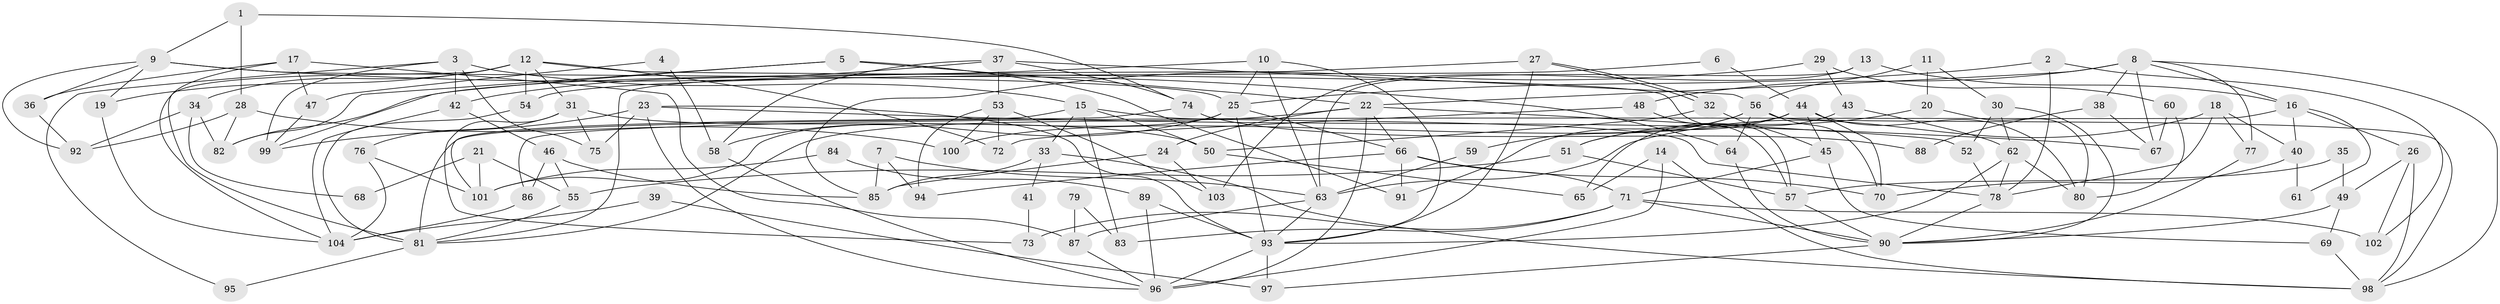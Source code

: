 // Generated by graph-tools (version 1.1) at 2025/50/03/09/25 03:50:14]
// undirected, 104 vertices, 208 edges
graph export_dot {
graph [start="1"]
  node [color=gray90,style=filled];
  1;
  2;
  3;
  4;
  5;
  6;
  7;
  8;
  9;
  10;
  11;
  12;
  13;
  14;
  15;
  16;
  17;
  18;
  19;
  20;
  21;
  22;
  23;
  24;
  25;
  26;
  27;
  28;
  29;
  30;
  31;
  32;
  33;
  34;
  35;
  36;
  37;
  38;
  39;
  40;
  41;
  42;
  43;
  44;
  45;
  46;
  47;
  48;
  49;
  50;
  51;
  52;
  53;
  54;
  55;
  56;
  57;
  58;
  59;
  60;
  61;
  62;
  63;
  64;
  65;
  66;
  67;
  68;
  69;
  70;
  71;
  72;
  73;
  74;
  75;
  76;
  77;
  78;
  79;
  80;
  81;
  82;
  83;
  84;
  85;
  86;
  87;
  88;
  89;
  90;
  91;
  92;
  93;
  94;
  95;
  96;
  97;
  98;
  99;
  100;
  101;
  102;
  103;
  104;
  1 -- 74;
  1 -- 9;
  1 -- 28;
  2 -- 78;
  2 -- 25;
  2 -- 102;
  3 -- 99;
  3 -- 42;
  3 -- 15;
  3 -- 75;
  3 -- 95;
  4 -- 58;
  4 -- 47;
  5 -- 91;
  5 -- 22;
  5 -- 82;
  5 -- 99;
  6 -- 54;
  6 -- 44;
  7 -- 63;
  7 -- 85;
  7 -- 94;
  8 -- 98;
  8 -- 77;
  8 -- 16;
  8 -- 22;
  8 -- 38;
  8 -- 48;
  8 -- 67;
  9 -- 92;
  9 -- 25;
  9 -- 19;
  9 -- 36;
  9 -- 64;
  10 -- 93;
  10 -- 63;
  10 -- 25;
  10 -- 82;
  11 -- 56;
  11 -- 30;
  11 -- 20;
  12 -- 31;
  12 -- 72;
  12 -- 19;
  12 -- 34;
  12 -- 54;
  12 -- 57;
  12 -- 104;
  13 -- 16;
  13 -- 63;
  13 -- 103;
  14 -- 96;
  14 -- 98;
  14 -- 65;
  15 -- 78;
  15 -- 33;
  15 -- 50;
  15 -- 83;
  15 -- 101;
  16 -- 86;
  16 -- 26;
  16 -- 40;
  16 -- 61;
  17 -- 36;
  17 -- 81;
  17 -- 47;
  17 -- 87;
  18 -- 63;
  18 -- 40;
  18 -- 77;
  18 -- 78;
  19 -- 104;
  20 -- 80;
  20 -- 51;
  21 -- 101;
  21 -- 55;
  21 -- 68;
  22 -- 66;
  22 -- 24;
  22 -- 52;
  22 -- 81;
  22 -- 96;
  23 -- 93;
  23 -- 96;
  23 -- 67;
  23 -- 75;
  23 -- 99;
  24 -- 103;
  24 -- 85;
  25 -- 58;
  25 -- 66;
  25 -- 93;
  25 -- 101;
  26 -- 49;
  26 -- 98;
  26 -- 102;
  27 -- 93;
  27 -- 32;
  27 -- 32;
  27 -- 81;
  28 -- 82;
  28 -- 92;
  28 -- 100;
  29 -- 85;
  29 -- 43;
  29 -- 60;
  30 -- 62;
  30 -- 52;
  30 -- 90;
  31 -- 75;
  31 -- 76;
  31 -- 50;
  31 -- 73;
  32 -- 50;
  32 -- 45;
  33 -- 98;
  33 -- 41;
  33 -- 85;
  34 -- 82;
  34 -- 68;
  34 -- 92;
  35 -- 49;
  35 -- 57;
  36 -- 92;
  37 -- 56;
  37 -- 42;
  37 -- 53;
  37 -- 58;
  37 -- 74;
  38 -- 67;
  38 -- 88;
  39 -- 104;
  39 -- 97;
  40 -- 70;
  40 -- 61;
  41 -- 73;
  42 -- 104;
  42 -- 46;
  43 -- 62;
  43 -- 65;
  44 -- 45;
  44 -- 100;
  44 -- 51;
  44 -- 70;
  44 -- 80;
  45 -- 71;
  45 -- 69;
  46 -- 55;
  46 -- 85;
  46 -- 86;
  47 -- 99;
  48 -- 57;
  48 -- 72;
  49 -- 69;
  49 -- 90;
  50 -- 65;
  51 -- 55;
  51 -- 57;
  52 -- 78;
  53 -- 94;
  53 -- 72;
  53 -- 100;
  53 -- 103;
  54 -- 81;
  55 -- 81;
  56 -- 64;
  56 -- 70;
  56 -- 59;
  56 -- 91;
  56 -- 98;
  57 -- 90;
  58 -- 96;
  59 -- 63;
  60 -- 67;
  60 -- 80;
  62 -- 78;
  62 -- 80;
  62 -- 93;
  63 -- 87;
  63 -- 93;
  64 -- 90;
  66 -- 71;
  66 -- 70;
  66 -- 91;
  66 -- 94;
  69 -- 98;
  71 -- 90;
  71 -- 102;
  71 -- 73;
  71 -- 83;
  74 -- 81;
  74 -- 88;
  76 -- 101;
  76 -- 104;
  77 -- 90;
  78 -- 90;
  79 -- 87;
  79 -- 83;
  81 -- 95;
  84 -- 101;
  84 -- 89;
  86 -- 104;
  87 -- 96;
  89 -- 93;
  89 -- 96;
  90 -- 97;
  93 -- 96;
  93 -- 97;
}
